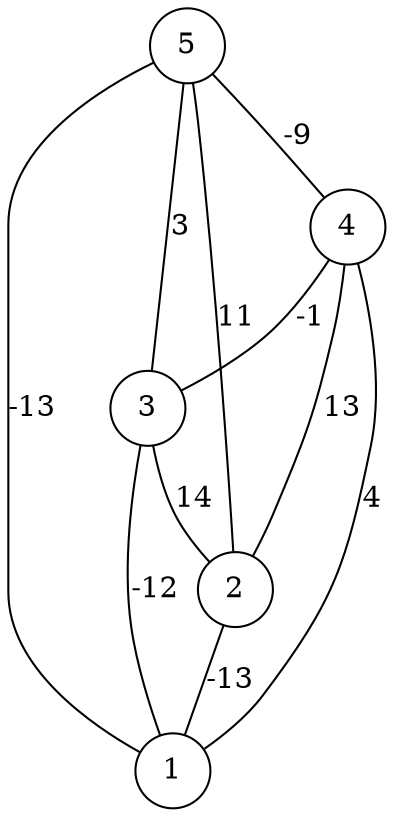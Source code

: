 graph { 
	 fontname="Helvetica,Arial,sans-serif" 
	 node [shape = circle]; 
	 5 -- 1 [label = "-13"];
	 5 -- 2 [label = "11"];
	 5 -- 3 [label = "3"];
	 5 -- 4 [label = "-9"];
	 4 -- 1 [label = "4"];
	 4 -- 2 [label = "13"];
	 4 -- 3 [label = "-1"];
	 3 -- 1 [label = "-12"];
	 3 -- 2 [label = "14"];
	 2 -- 1 [label = "-13"];
	 1;
	 2;
	 3;
	 4;
	 5;
}
